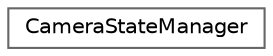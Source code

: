 digraph "クラス階層図"
{
 // LATEX_PDF_SIZE
  bgcolor="transparent";
  edge [fontname=Helvetica,fontsize=10,labelfontname=Helvetica,labelfontsize=10];
  node [fontname=Helvetica,fontsize=10,shape=box,height=0.2,width=0.4];
  rankdir="LR";
  Node0 [id="Node000000",label="CameraStateManager",height=0.2,width=0.4,color="grey40", fillcolor="white", style="filled",URL="$class_camera_state_manager.html",tooltip="Dxlibの3Dのカメラの処理を行うクラス"];
}
